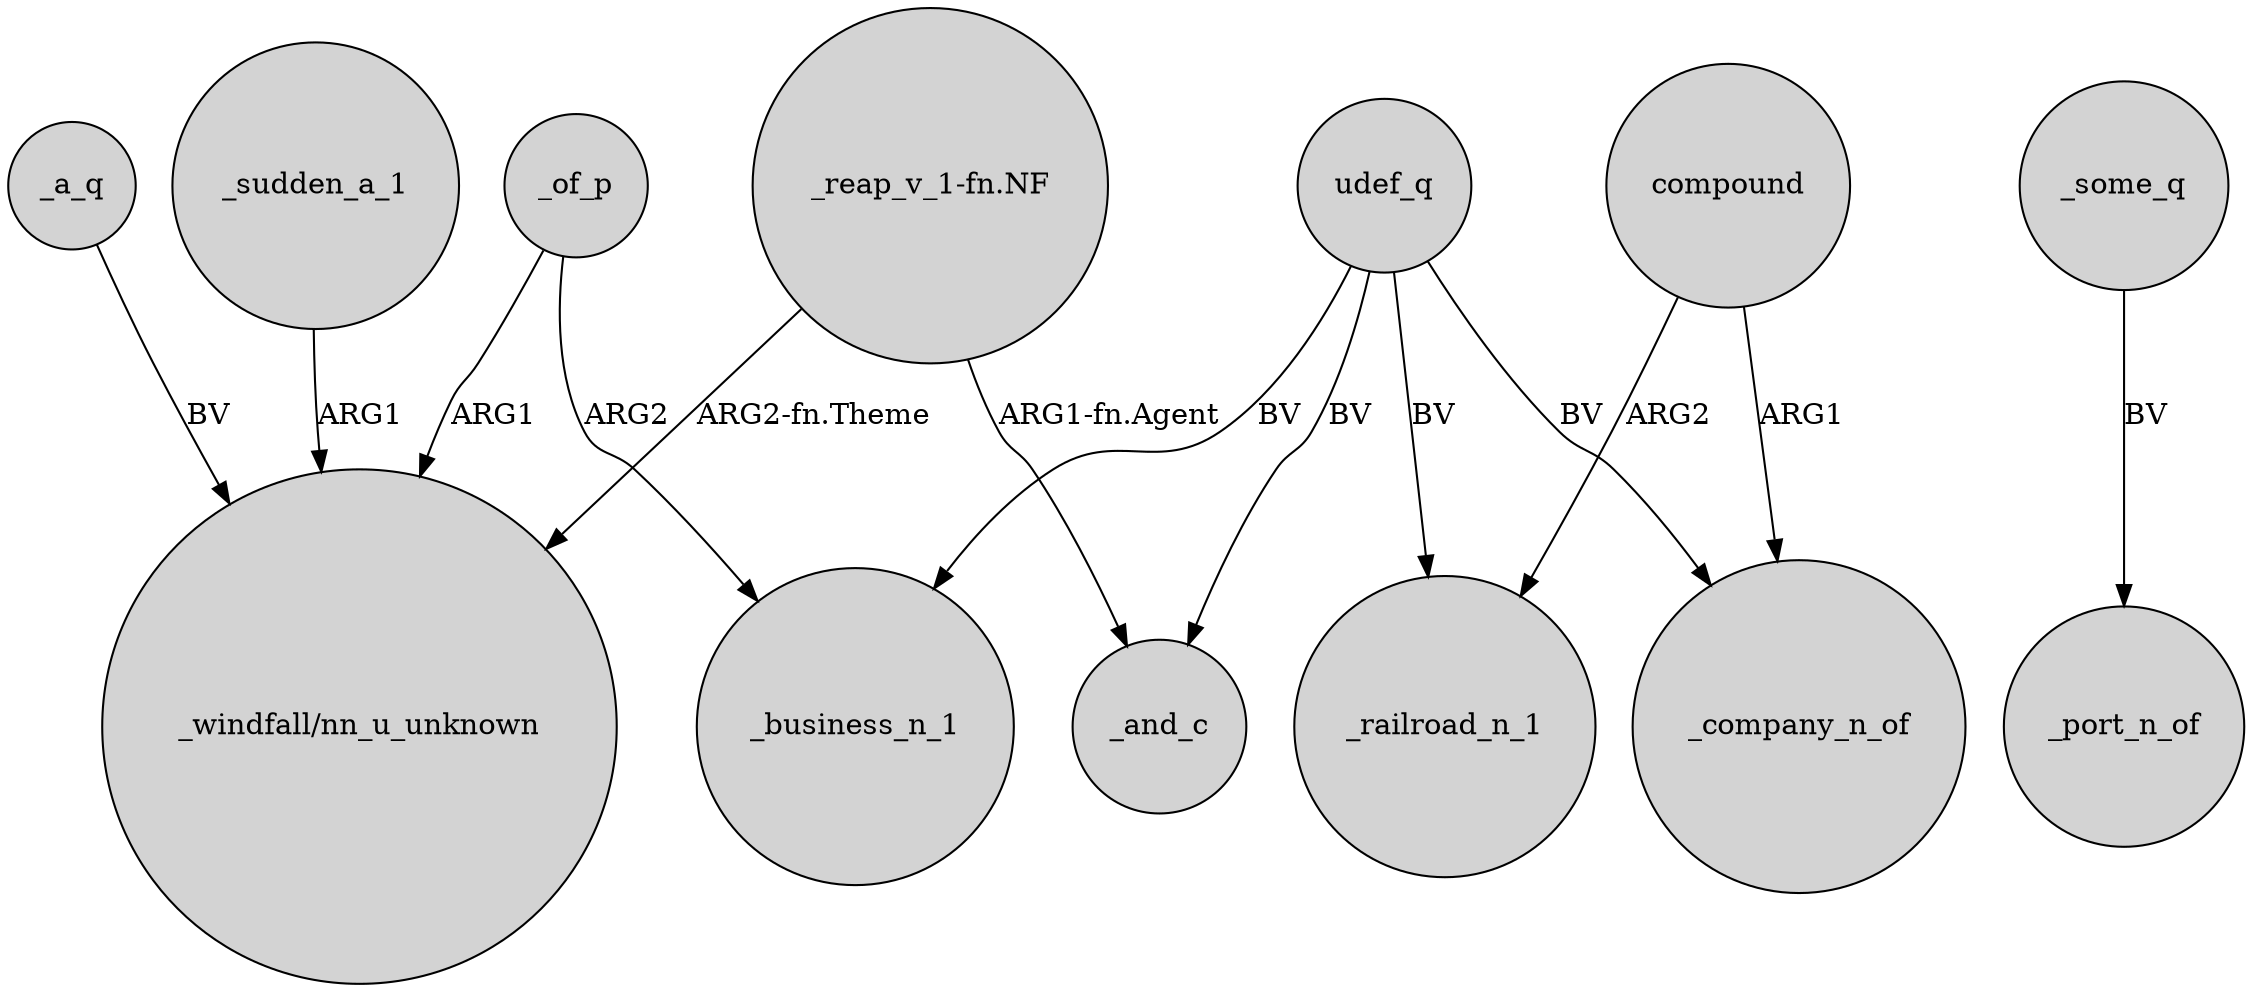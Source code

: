 digraph {
	node [shape=circle style=filled]
	_sudden_a_1 -> "_windfall/nn_u_unknown" [label=ARG1]
	_of_p -> "_windfall/nn_u_unknown" [label=ARG1]
	compound -> _railroad_n_1 [label=ARG2]
	udef_q -> _business_n_1 [label=BV]
	"_reap_v_1-fn.NF" -> "_windfall/nn_u_unknown" [label="ARG2-fn.Theme"]
	udef_q -> _company_n_of [label=BV]
	udef_q -> _and_c [label=BV]
	udef_q -> _railroad_n_1 [label=BV]
	"_reap_v_1-fn.NF" -> _and_c [label="ARG1-fn.Agent"]
	_a_q -> "_windfall/nn_u_unknown" [label=BV]
	_of_p -> _business_n_1 [label=ARG2]
	compound -> _company_n_of [label=ARG1]
	_some_q -> _port_n_of [label=BV]
}
